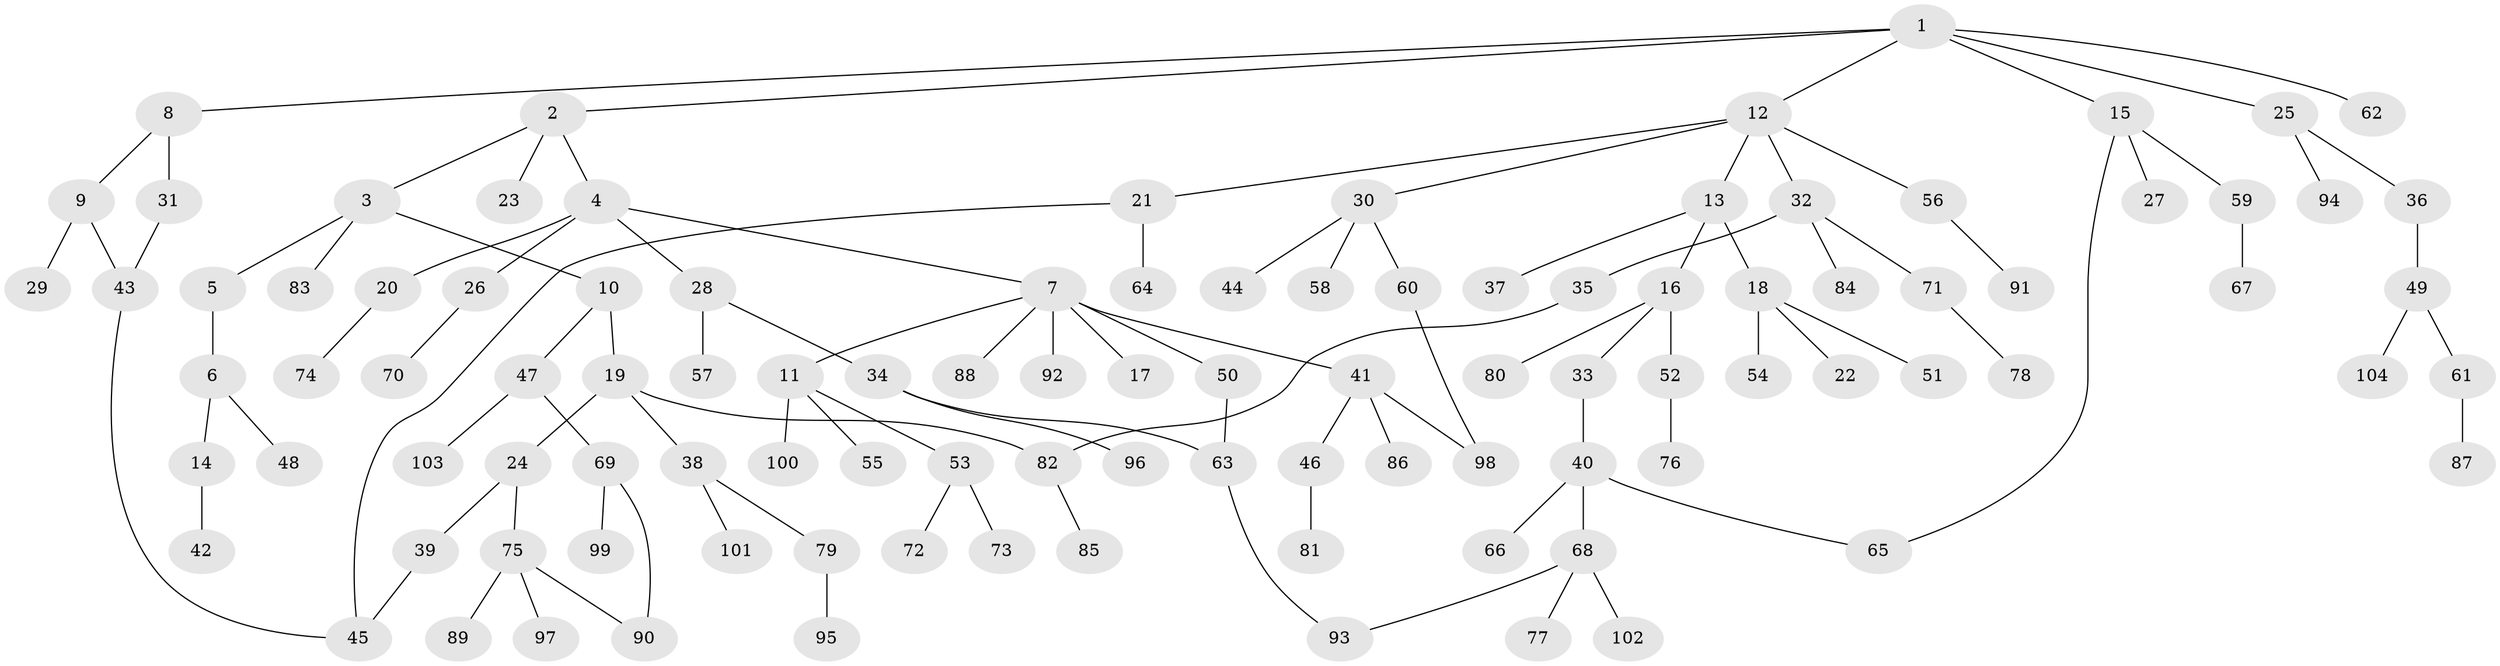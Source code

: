 // Generated by graph-tools (version 1.1) at 2025/13/03/09/25 04:13:29]
// undirected, 104 vertices, 112 edges
graph export_dot {
graph [start="1"]
  node [color=gray90,style=filled];
  1;
  2;
  3;
  4;
  5;
  6;
  7;
  8;
  9;
  10;
  11;
  12;
  13;
  14;
  15;
  16;
  17;
  18;
  19;
  20;
  21;
  22;
  23;
  24;
  25;
  26;
  27;
  28;
  29;
  30;
  31;
  32;
  33;
  34;
  35;
  36;
  37;
  38;
  39;
  40;
  41;
  42;
  43;
  44;
  45;
  46;
  47;
  48;
  49;
  50;
  51;
  52;
  53;
  54;
  55;
  56;
  57;
  58;
  59;
  60;
  61;
  62;
  63;
  64;
  65;
  66;
  67;
  68;
  69;
  70;
  71;
  72;
  73;
  74;
  75;
  76;
  77;
  78;
  79;
  80;
  81;
  82;
  83;
  84;
  85;
  86;
  87;
  88;
  89;
  90;
  91;
  92;
  93;
  94;
  95;
  96;
  97;
  98;
  99;
  100;
  101;
  102;
  103;
  104;
  1 -- 2;
  1 -- 8;
  1 -- 12;
  1 -- 15;
  1 -- 25;
  1 -- 62;
  2 -- 3;
  2 -- 4;
  2 -- 23;
  3 -- 5;
  3 -- 10;
  3 -- 83;
  4 -- 7;
  4 -- 20;
  4 -- 26;
  4 -- 28;
  5 -- 6;
  6 -- 14;
  6 -- 48;
  7 -- 11;
  7 -- 17;
  7 -- 41;
  7 -- 50;
  7 -- 88;
  7 -- 92;
  8 -- 9;
  8 -- 31;
  9 -- 29;
  9 -- 43;
  10 -- 19;
  10 -- 47;
  11 -- 53;
  11 -- 55;
  11 -- 100;
  12 -- 13;
  12 -- 21;
  12 -- 30;
  12 -- 32;
  12 -- 56;
  13 -- 16;
  13 -- 18;
  13 -- 37;
  14 -- 42;
  15 -- 27;
  15 -- 59;
  15 -- 65;
  16 -- 33;
  16 -- 52;
  16 -- 80;
  18 -- 22;
  18 -- 51;
  18 -- 54;
  19 -- 24;
  19 -- 38;
  19 -- 82;
  20 -- 74;
  21 -- 64;
  21 -- 45;
  24 -- 39;
  24 -- 75;
  25 -- 36;
  25 -- 94;
  26 -- 70;
  28 -- 34;
  28 -- 57;
  30 -- 44;
  30 -- 58;
  30 -- 60;
  31 -- 43;
  32 -- 35;
  32 -- 71;
  32 -- 84;
  33 -- 40;
  34 -- 63;
  34 -- 96;
  35 -- 82;
  36 -- 49;
  38 -- 79;
  38 -- 101;
  39 -- 45;
  40 -- 66;
  40 -- 68;
  40 -- 65;
  41 -- 46;
  41 -- 86;
  41 -- 98;
  43 -- 45;
  46 -- 81;
  47 -- 69;
  47 -- 103;
  49 -- 61;
  49 -- 104;
  50 -- 63;
  52 -- 76;
  53 -- 72;
  53 -- 73;
  56 -- 91;
  59 -- 67;
  60 -- 98;
  61 -- 87;
  63 -- 93;
  68 -- 77;
  68 -- 93;
  68 -- 102;
  69 -- 90;
  69 -- 99;
  71 -- 78;
  75 -- 89;
  75 -- 97;
  75 -- 90;
  79 -- 95;
  82 -- 85;
}
